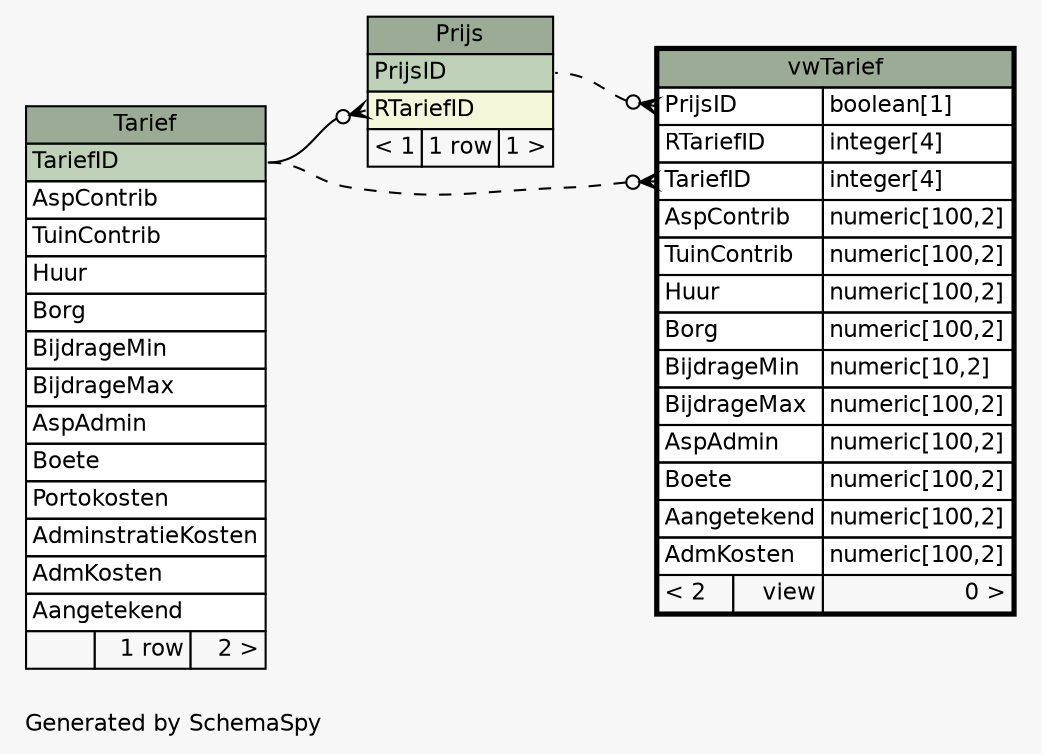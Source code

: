 // dot 2.40.1 on Linux 4.19.0-6-amd64
// SchemaSpy rev 590
digraph "impliedTwoDegreesRelationshipsDiagram" {
  graph [
    rankdir="RL"
    bgcolor="#f7f7f7"
    label="\nGenerated by SchemaSpy"
    labeljust="l"
    nodesep="0.18"
    ranksep="0.46"
    fontname="Helvetica"
    fontsize="11"
  ];
  node [
    fontname="Helvetica"
    fontsize="11"
    shape="plaintext"
  ];
  edge [
    arrowsize="0.8"
  ];
  "Prijs":"RTariefID":w -> "Tarief":"TariefID":e [arrowhead=none dir=back arrowtail=crowodot];
  "vwTarief":"PrijsID":w -> "Prijs":"PrijsID":e [arrowhead=none dir=back arrowtail=crowodot style=dashed];
  "vwTarief":"TariefID":w -> "Tarief":"TariefID":e [arrowhead=none dir=back arrowtail=crowodot style=dashed];
  "Prijs" [
    label=<
    <TABLE BORDER="0" CELLBORDER="1" CELLSPACING="0" BGCOLOR="#ffffff">
      <TR><TD COLSPAN="3" BGCOLOR="#9bab96" ALIGN="CENTER">Prijs</TD></TR>
      <TR><TD PORT="PrijsID" COLSPAN="3" BGCOLOR="#bed1b8" ALIGN="LEFT">PrijsID</TD></TR>
      <TR><TD PORT="RTariefID" COLSPAN="3" BGCOLOR="#f4f7da" ALIGN="LEFT">RTariefID</TD></TR>
      <TR><TD ALIGN="LEFT" BGCOLOR="#f7f7f7">&lt; 1</TD><TD ALIGN="RIGHT" BGCOLOR="#f7f7f7">1 row</TD><TD ALIGN="RIGHT" BGCOLOR="#f7f7f7">1 &gt;</TD></TR>
    </TABLE>>
    URL="Prijs.html"
    tooltip="Prijs"
  ];
  "Tarief" [
    label=<
    <TABLE BORDER="0" CELLBORDER="1" CELLSPACING="0" BGCOLOR="#ffffff">
      <TR><TD COLSPAN="3" BGCOLOR="#9bab96" ALIGN="CENTER">Tarief</TD></TR>
      <TR><TD PORT="TariefID" COLSPAN="3" BGCOLOR="#bed1b8" ALIGN="LEFT">TariefID</TD></TR>
      <TR><TD PORT="AspContrib" COLSPAN="3" ALIGN="LEFT">AspContrib</TD></TR>
      <TR><TD PORT="TuinContrib" COLSPAN="3" ALIGN="LEFT">TuinContrib</TD></TR>
      <TR><TD PORT="Huur" COLSPAN="3" ALIGN="LEFT">Huur</TD></TR>
      <TR><TD PORT="Borg" COLSPAN="3" ALIGN="LEFT">Borg</TD></TR>
      <TR><TD PORT="BijdrageMin" COLSPAN="3" ALIGN="LEFT">BijdrageMin</TD></TR>
      <TR><TD PORT="BijdrageMax" COLSPAN="3" ALIGN="LEFT">BijdrageMax</TD></TR>
      <TR><TD PORT="AspAdmin" COLSPAN="3" ALIGN="LEFT">AspAdmin</TD></TR>
      <TR><TD PORT="Boete" COLSPAN="3" ALIGN="LEFT">Boete</TD></TR>
      <TR><TD PORT="Portokosten" COLSPAN="3" ALIGN="LEFT">Portokosten</TD></TR>
      <TR><TD PORT="AdminstratieKosten" COLSPAN="3" ALIGN="LEFT">AdminstratieKosten</TD></TR>
      <TR><TD PORT="AdmKosten" COLSPAN="3" ALIGN="LEFT">AdmKosten</TD></TR>
      <TR><TD PORT="Aangetekend" COLSPAN="3" ALIGN="LEFT">Aangetekend</TD></TR>
      <TR><TD ALIGN="LEFT" BGCOLOR="#f7f7f7">  </TD><TD ALIGN="RIGHT" BGCOLOR="#f7f7f7">1 row</TD><TD ALIGN="RIGHT" BGCOLOR="#f7f7f7">2 &gt;</TD></TR>
    </TABLE>>
    URL="Tarief.html"
    tooltip="Tarief"
  ];
  "vwTarief" [
    label=<
    <TABLE BORDER="2" CELLBORDER="1" CELLSPACING="0" BGCOLOR="#ffffff">
      <TR><TD COLSPAN="3" BGCOLOR="#9bab96" ALIGN="CENTER">vwTarief</TD></TR>
      <TR><TD PORT="PrijsID" COLSPAN="2" ALIGN="LEFT">PrijsID</TD><TD PORT="PrijsID.type" ALIGN="LEFT">boolean[1]</TD></TR>
      <TR><TD PORT="RTariefID" COLSPAN="2" ALIGN="LEFT">RTariefID</TD><TD PORT="RTariefID.type" ALIGN="LEFT">integer[4]</TD></TR>
      <TR><TD PORT="TariefID" COLSPAN="2" ALIGN="LEFT">TariefID</TD><TD PORT="TariefID.type" ALIGN="LEFT">integer[4]</TD></TR>
      <TR><TD PORT="AspContrib" COLSPAN="2" ALIGN="LEFT">AspContrib</TD><TD PORT="AspContrib.type" ALIGN="LEFT">numeric[100,2]</TD></TR>
      <TR><TD PORT="TuinContrib" COLSPAN="2" ALIGN="LEFT">TuinContrib</TD><TD PORT="TuinContrib.type" ALIGN="LEFT">numeric[100,2]</TD></TR>
      <TR><TD PORT="Huur" COLSPAN="2" ALIGN="LEFT">Huur</TD><TD PORT="Huur.type" ALIGN="LEFT">numeric[100,2]</TD></TR>
      <TR><TD PORT="Borg" COLSPAN="2" ALIGN="LEFT">Borg</TD><TD PORT="Borg.type" ALIGN="LEFT">numeric[100,2]</TD></TR>
      <TR><TD PORT="BijdrageMin" COLSPAN="2" ALIGN="LEFT">BijdrageMin</TD><TD PORT="BijdrageMin.type" ALIGN="LEFT">numeric[10,2]</TD></TR>
      <TR><TD PORT="BijdrageMax" COLSPAN="2" ALIGN="LEFT">BijdrageMax</TD><TD PORT="BijdrageMax.type" ALIGN="LEFT">numeric[100,2]</TD></TR>
      <TR><TD PORT="AspAdmin" COLSPAN="2" ALIGN="LEFT">AspAdmin</TD><TD PORT="AspAdmin.type" ALIGN="LEFT">numeric[100,2]</TD></TR>
      <TR><TD PORT="Boete" COLSPAN="2" ALIGN="LEFT">Boete</TD><TD PORT="Boete.type" ALIGN="LEFT">numeric[100,2]</TD></TR>
      <TR><TD PORT="Aangetekend" COLSPAN="2" ALIGN="LEFT">Aangetekend</TD><TD PORT="Aangetekend.type" ALIGN="LEFT">numeric[100,2]</TD></TR>
      <TR><TD PORT="AdmKosten" COLSPAN="2" ALIGN="LEFT">AdmKosten</TD><TD PORT="AdmKosten.type" ALIGN="LEFT">numeric[100,2]</TD></TR>
      <TR><TD ALIGN="LEFT" BGCOLOR="#f7f7f7">&lt; 2</TD><TD ALIGN="RIGHT" BGCOLOR="#f7f7f7">view</TD><TD ALIGN="RIGHT" BGCOLOR="#f7f7f7">0 &gt;</TD></TR>
    </TABLE>>
    URL="vwTarief.html"
    tooltip="vwTarief"
  ];
}
